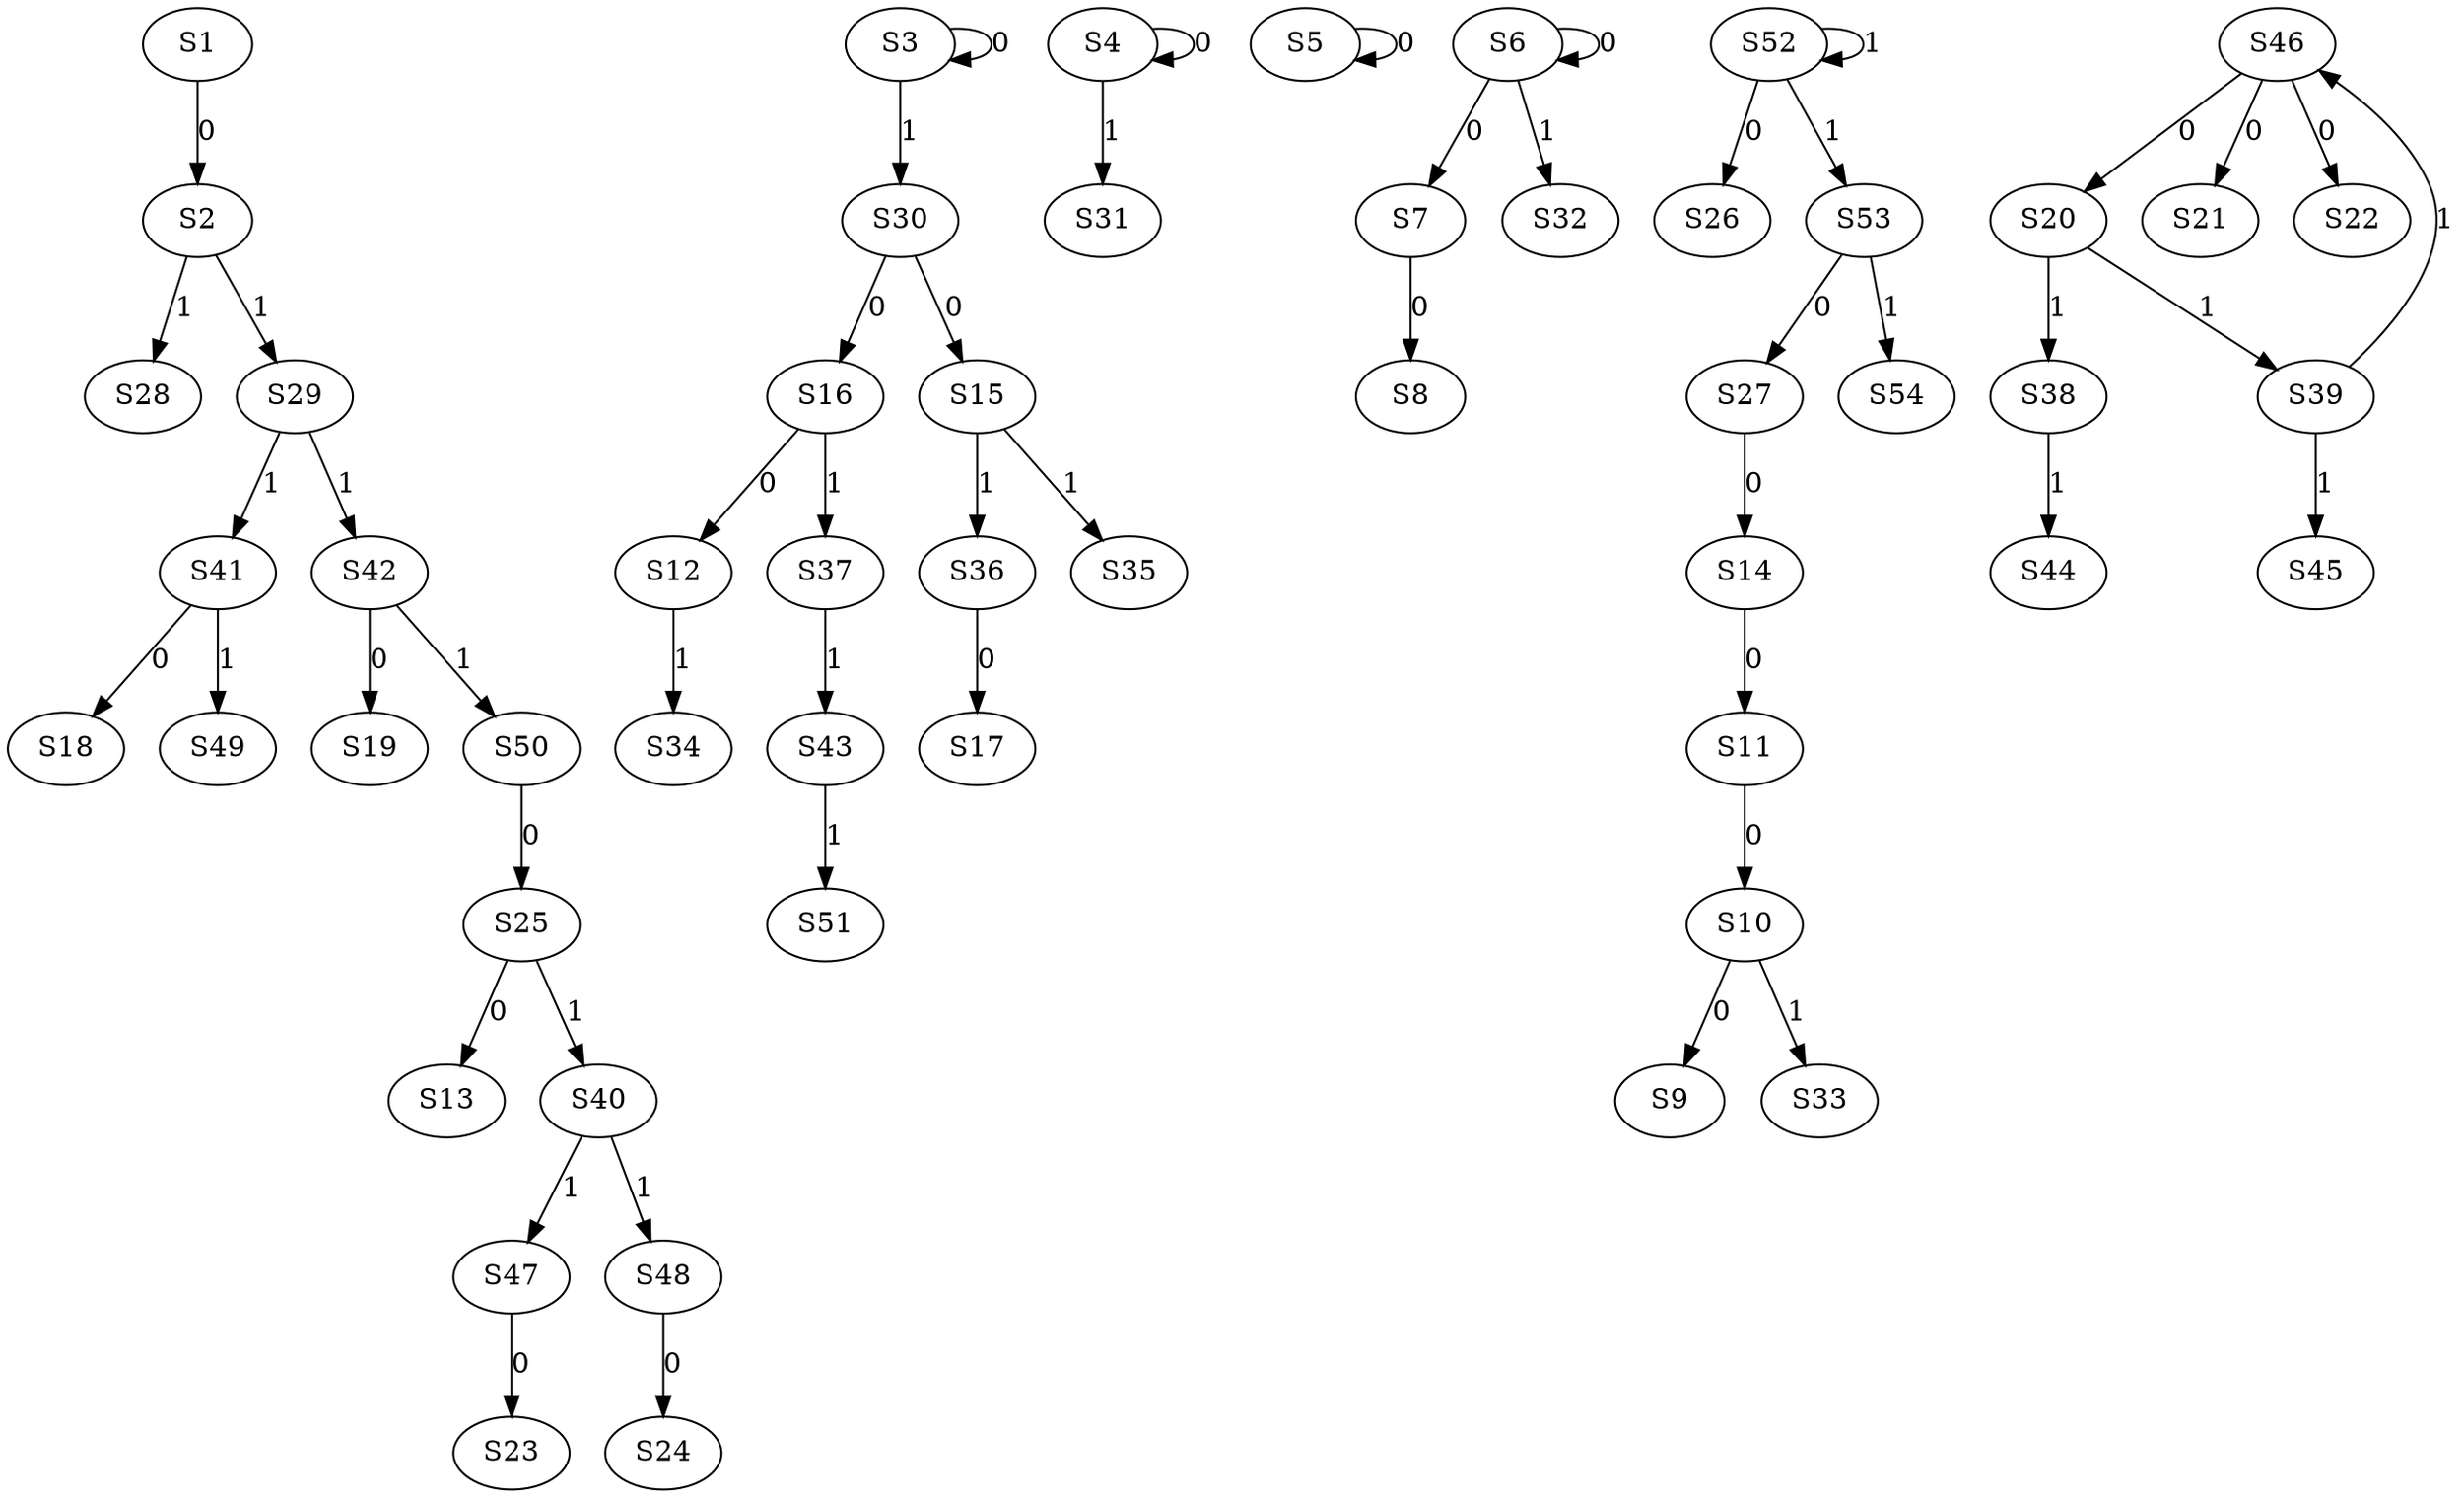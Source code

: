 strict digraph {
	S1 -> S2 [ label = 0 ];
	S3 -> S3 [ label = 0 ];
	S4 -> S4 [ label = 0 ];
	S5 -> S5 [ label = 0 ];
	S6 -> S6 [ label = 0 ];
	S6 -> S7 [ label = 0 ];
	S7 -> S8 [ label = 0 ];
	S10 -> S9 [ label = 0 ];
	S11 -> S10 [ label = 0 ];
	S14 -> S11 [ label = 0 ];
	S16 -> S12 [ label = 0 ];
	S25 -> S13 [ label = 0 ];
	S27 -> S14 [ label = 0 ];
	S30 -> S15 [ label = 0 ];
	S30 -> S16 [ label = 0 ];
	S36 -> S17 [ label = 0 ];
	S41 -> S18 [ label = 0 ];
	S42 -> S19 [ label = 0 ];
	S46 -> S20 [ label = 0 ];
	S46 -> S21 [ label = 0 ];
	S46 -> S22 [ label = 0 ];
	S47 -> S23 [ label = 0 ];
	S48 -> S24 [ label = 0 ];
	S50 -> S25 [ label = 0 ];
	S52 -> S26 [ label = 0 ];
	S53 -> S27 [ label = 0 ];
	S2 -> S28 [ label = 1 ];
	S2 -> S29 [ label = 1 ];
	S3 -> S30 [ label = 1 ];
	S4 -> S31 [ label = 1 ];
	S6 -> S32 [ label = 1 ];
	S10 -> S33 [ label = 1 ];
	S12 -> S34 [ label = 1 ];
	S15 -> S35 [ label = 1 ];
	S15 -> S36 [ label = 1 ];
	S16 -> S37 [ label = 1 ];
	S20 -> S38 [ label = 1 ];
	S20 -> S39 [ label = 1 ];
	S25 -> S40 [ label = 1 ];
	S29 -> S41 [ label = 1 ];
	S29 -> S42 [ label = 1 ];
	S37 -> S43 [ label = 1 ];
	S38 -> S44 [ label = 1 ];
	S39 -> S45 [ label = 1 ];
	S39 -> S46 [ label = 1 ];
	S40 -> S47 [ label = 1 ];
	S40 -> S48 [ label = 1 ];
	S41 -> S49 [ label = 1 ];
	S42 -> S50 [ label = 1 ];
	S43 -> S51 [ label = 1 ];
	S52 -> S52 [ label = 1 ];
	S52 -> S53 [ label = 1 ];
	S53 -> S54 [ label = 1 ];
}